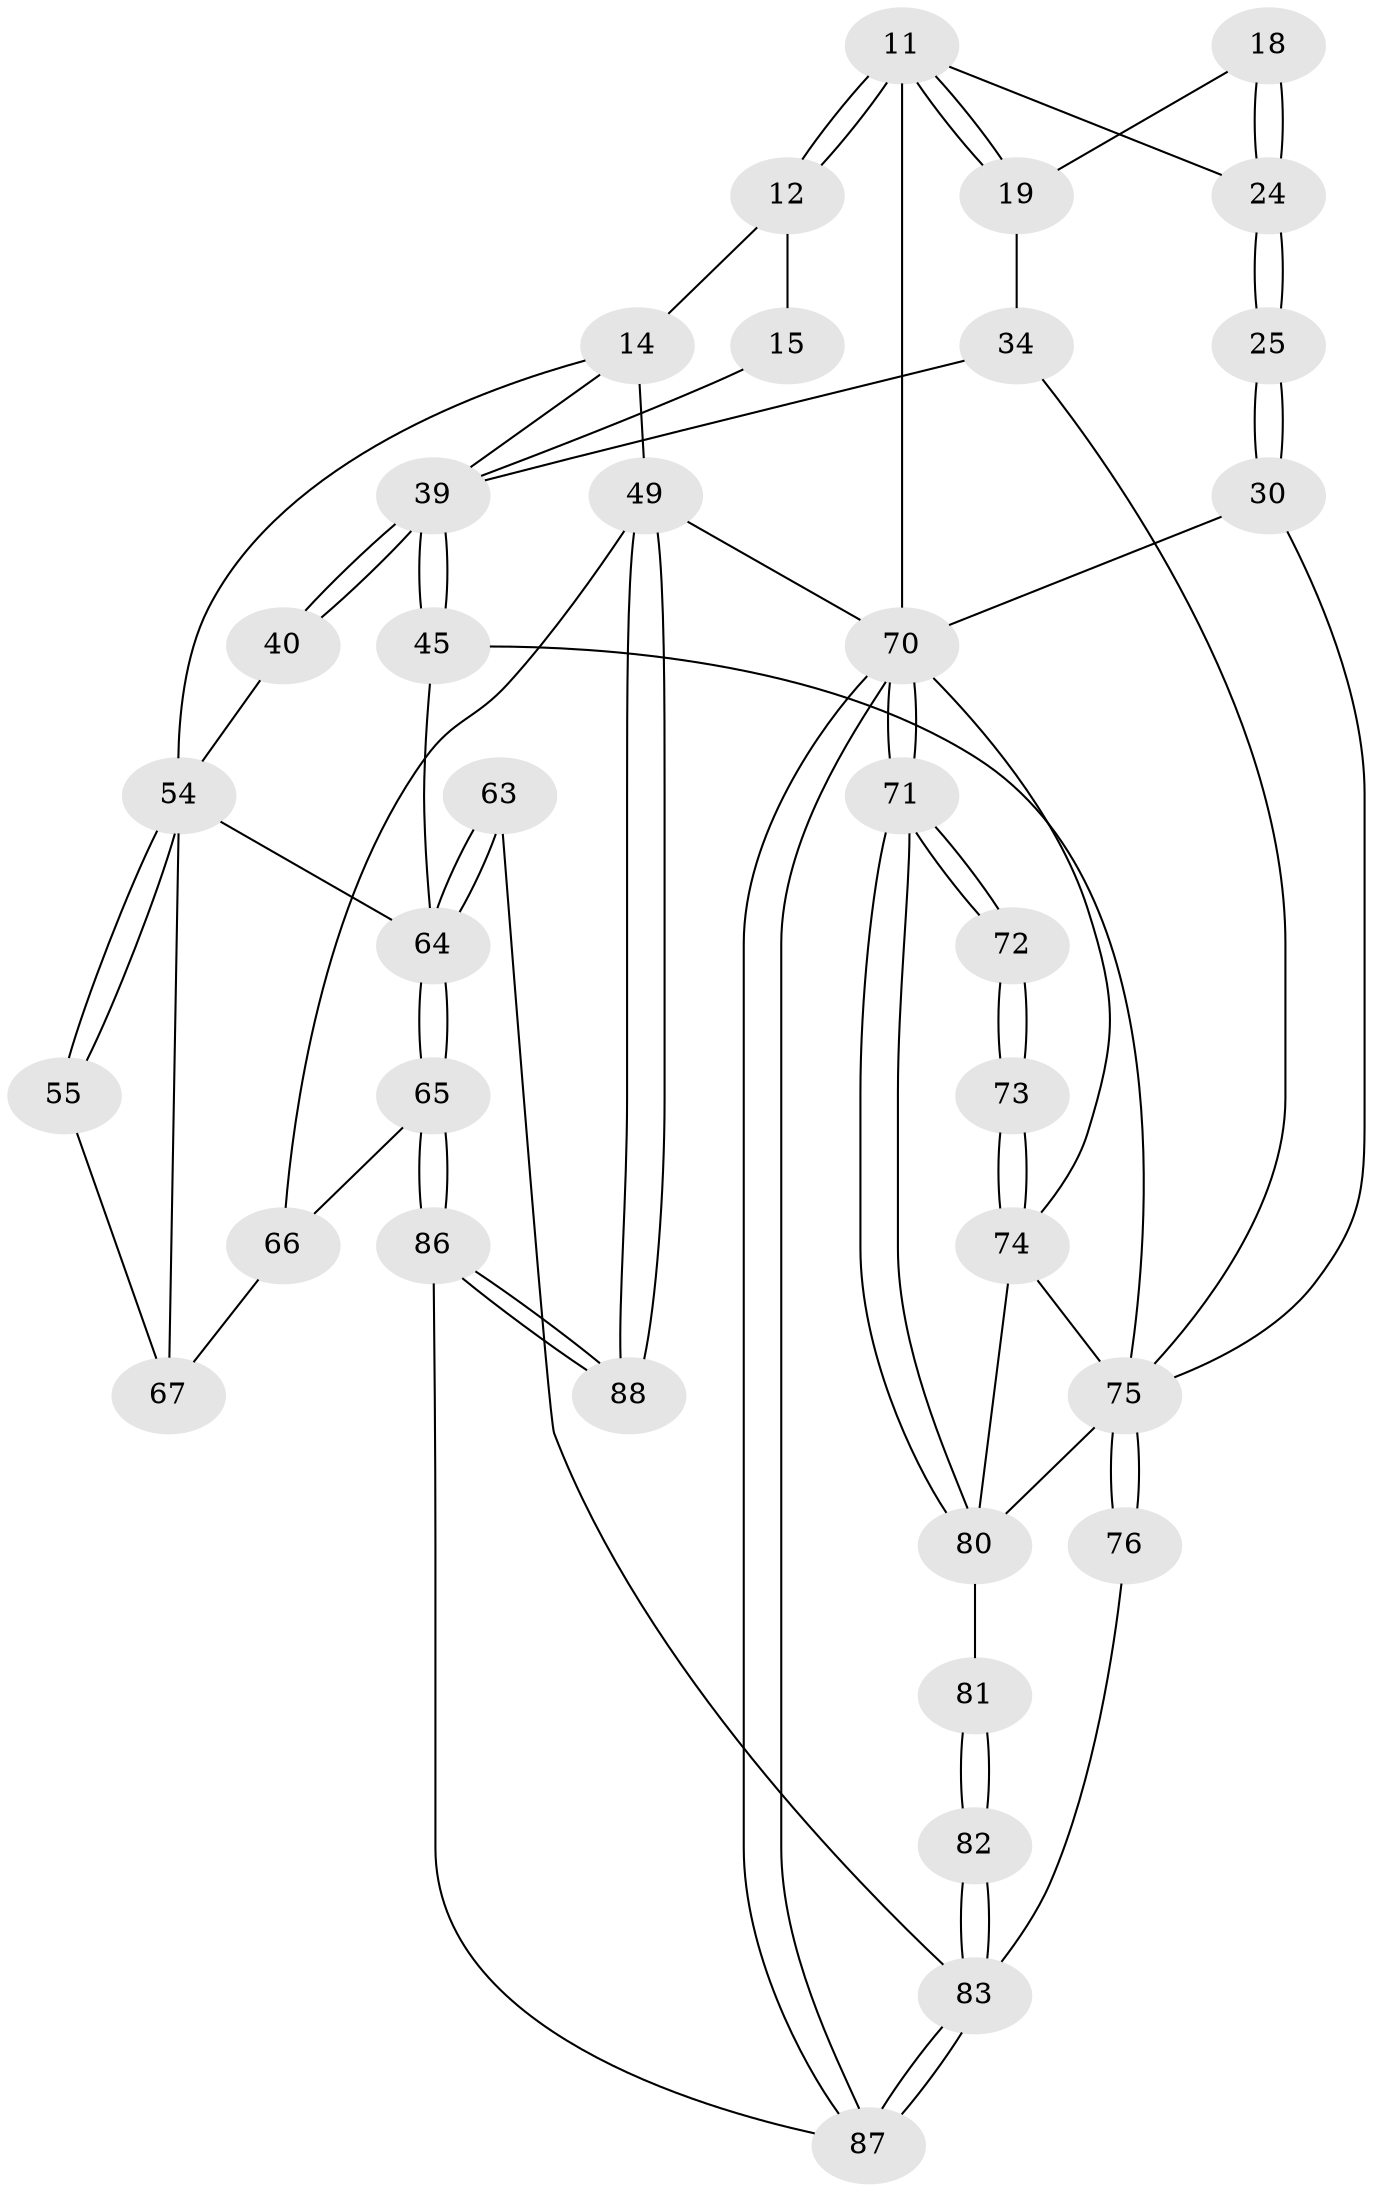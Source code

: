 // original degree distribution, {3: 0.022727272727272728, 4: 0.2727272727272727, 5: 0.45454545454545453, 6: 0.25}
// Generated by graph-tools (version 1.1) at 2025/04/03/04/25 22:04:50]
// undirected, 35 vertices, 78 edges
graph export_dot {
graph [start="1"]
  node [color=gray90,style=filled];
  11 [pos="+0.38920011744655725+0.13938875328888595",super="+2+3"];
  12 [pos="+0.37412215014816846+0.11475977719812386",super="+9+1"];
  14 [pos="+0+0",super="+13"];
  15 [pos="+0.2832072835858284+0.04780787035956459"];
  18 [pos="+0.39857208123382354+0.17932855752278593"];
  19 [pos="+0.397219771127184+0.17915442557603672"];
  24 [pos="+0.4768621001843529+0.21812155620203819",super="+23+17"];
  25 [pos="+0.5332735700683938+0.26468354689903084",super="+22"];
  30 [pos="+0.6161117875667447+0.3752581086525742",super="+29+21"];
  34 [pos="+0.3685017489285613+0.347683105881253",super="+26"];
  39 [pos="+0.285520015334269+0.46853821872807233",super="+38+28"];
  40 [pos="+0.1559424025204263+0.3828095307158948",super="+35"];
  45 [pos="+0.303182316127304+0.5074192515933159"];
  49 [pos="+0+1",super="+6"];
  54 [pos="+0.07300802480559299+0.5151763965804432",super="+43"];
  55 [pos="+0.03821723698011761+0.5330641683327314"];
  63 [pos="+0.2757066876187282+0.7058505641001366"];
  64 [pos="+0.2446159138258816+0.7152990008300165",super="+57+56"];
  65 [pos="+0.196226043850409+0.74421098451992"];
  66 [pos="+0.17124192338711963+0.7379960452126194",super="+48"];
  67 [pos="+0.16758333831748562+0.7359402219393023",super="+47+46"];
  70 [pos="+1+1",super="+5+31"];
  71 [pos="+1+1"];
  72 [pos="+1+1"];
  73 [pos="+0.9324165246941284+0.6826519082233476",super="+69+68"];
  74 [pos="+0.9057708233345291+0.6841320364715897",super="+51+50"];
  75 [pos="+0.7535780728972808+0.723144874506171",super="+52+53"];
  76 [pos="+0.5918505572332027+0.78314894160078",super="+59"];
  80 [pos="+0.8793535282054213+0.8720915890902499",super="+77+78"];
  81 [pos="+0.8198102866286802+0.8519099278579076"];
  82 [pos="+0.5581327307279892+1"];
  83 [pos="+0.5293365425998134+1",super="+61+62+79"];
  86 [pos="+0.18923817590538772+0.8183783108332147",super="+85"];
  87 [pos="+0.5197015864377802+1",super="+84"];
  88 [pos="+0+1"];
  11 -- 12 [weight=2];
  11 -- 12;
  11 -- 19;
  11 -- 19;
  11 -- 24;
  11 -- 70;
  12 -- 15 [weight=2];
  12 -- 14;
  14 -- 49 [weight=2];
  14 -- 39;
  14 -- 54;
  15 -- 39;
  18 -- 19;
  18 -- 24 [weight=2];
  18 -- 24;
  19 -- 34;
  24 -- 25 [weight=2];
  24 -- 25;
  25 -- 30 [weight=2];
  25 -- 30;
  30 -- 75;
  30 -- 70 [weight=2];
  34 -- 39 [weight=2];
  34 -- 75;
  39 -- 40 [weight=2];
  39 -- 40;
  39 -- 45;
  39 -- 45;
  40 -- 54 [weight=2];
  45 -- 64;
  45 -- 75;
  49 -- 88;
  49 -- 88;
  49 -- 70 [weight=2];
  49 -- 66;
  54 -- 55;
  54 -- 55;
  54 -- 64;
  54 -- 67;
  55 -- 67 [weight=2];
  63 -- 64 [weight=2];
  63 -- 64;
  63 -- 83;
  64 -- 65;
  64 -- 65;
  65 -- 66;
  65 -- 86;
  65 -- 86;
  66 -- 67 [weight=2];
  70 -- 71;
  70 -- 71;
  70 -- 87;
  70 -- 87;
  70 -- 74 [weight=2];
  71 -- 72;
  71 -- 72;
  71 -- 80;
  71 -- 80;
  72 -- 73 [weight=2];
  72 -- 73;
  73 -- 74 [weight=3];
  73 -- 74;
  74 -- 80;
  74 -- 75;
  75 -- 76 [weight=3];
  75 -- 76;
  75 -- 80;
  76 -- 83 [weight=2];
  80 -- 81 [weight=2];
  81 -- 82;
  81 -- 82;
  82 -- 83 [weight=2];
  82 -- 83;
  83 -- 87 [weight=2];
  83 -- 87;
  86 -- 88 [weight=2];
  86 -- 88;
  86 -- 87;
}
